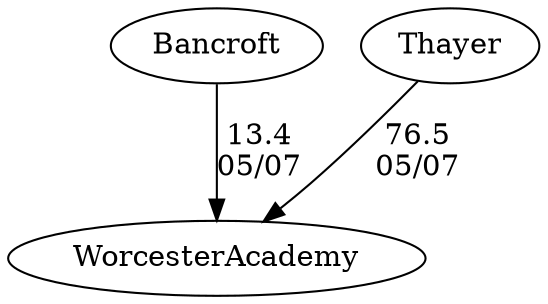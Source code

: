 digraph boys4foursWorcesterAcademy {Bancroft [URL="boys4foursBancroft.html"];Thayer [URL="boys4foursThayer.html"];WorcesterAcademy [URL="boys4foursWorcesterAcademy.html"];Thayer -> WorcesterAcademy[label="76.5
05/07", weight="24", tooltip="NEIRA Boys & Girls Fours,Bancroft School, St. Mary's Lynn, Eagle Hill School, Worcester Academy, Thayer Academy, St. Mark's			
Distance: 1500m Conditions: Slight head/cross wind throughout the races.
None", URL="https://www.row2k.com/results/resultspage.cfm?UID=D9F3FD47837D8C36A90E1613F9F35A67&cat=5", random="random"]; 
Bancroft -> WorcesterAcademy[label="13.4
05/07", weight="87", tooltip="NEIRA Boys & Girls Fours,Bancroft School, St. Mary's Lynn, Eagle Hill School, Worcester Academy, Thayer Academy, St. Mark's			
Distance: 1500m Conditions: Slight head/cross wind throughout the races.
None", URL="https://www.row2k.com/results/resultspage.cfm?UID=D9F3FD47837D8C36A90E1613F9F35A67&cat=5", random="random"]}
